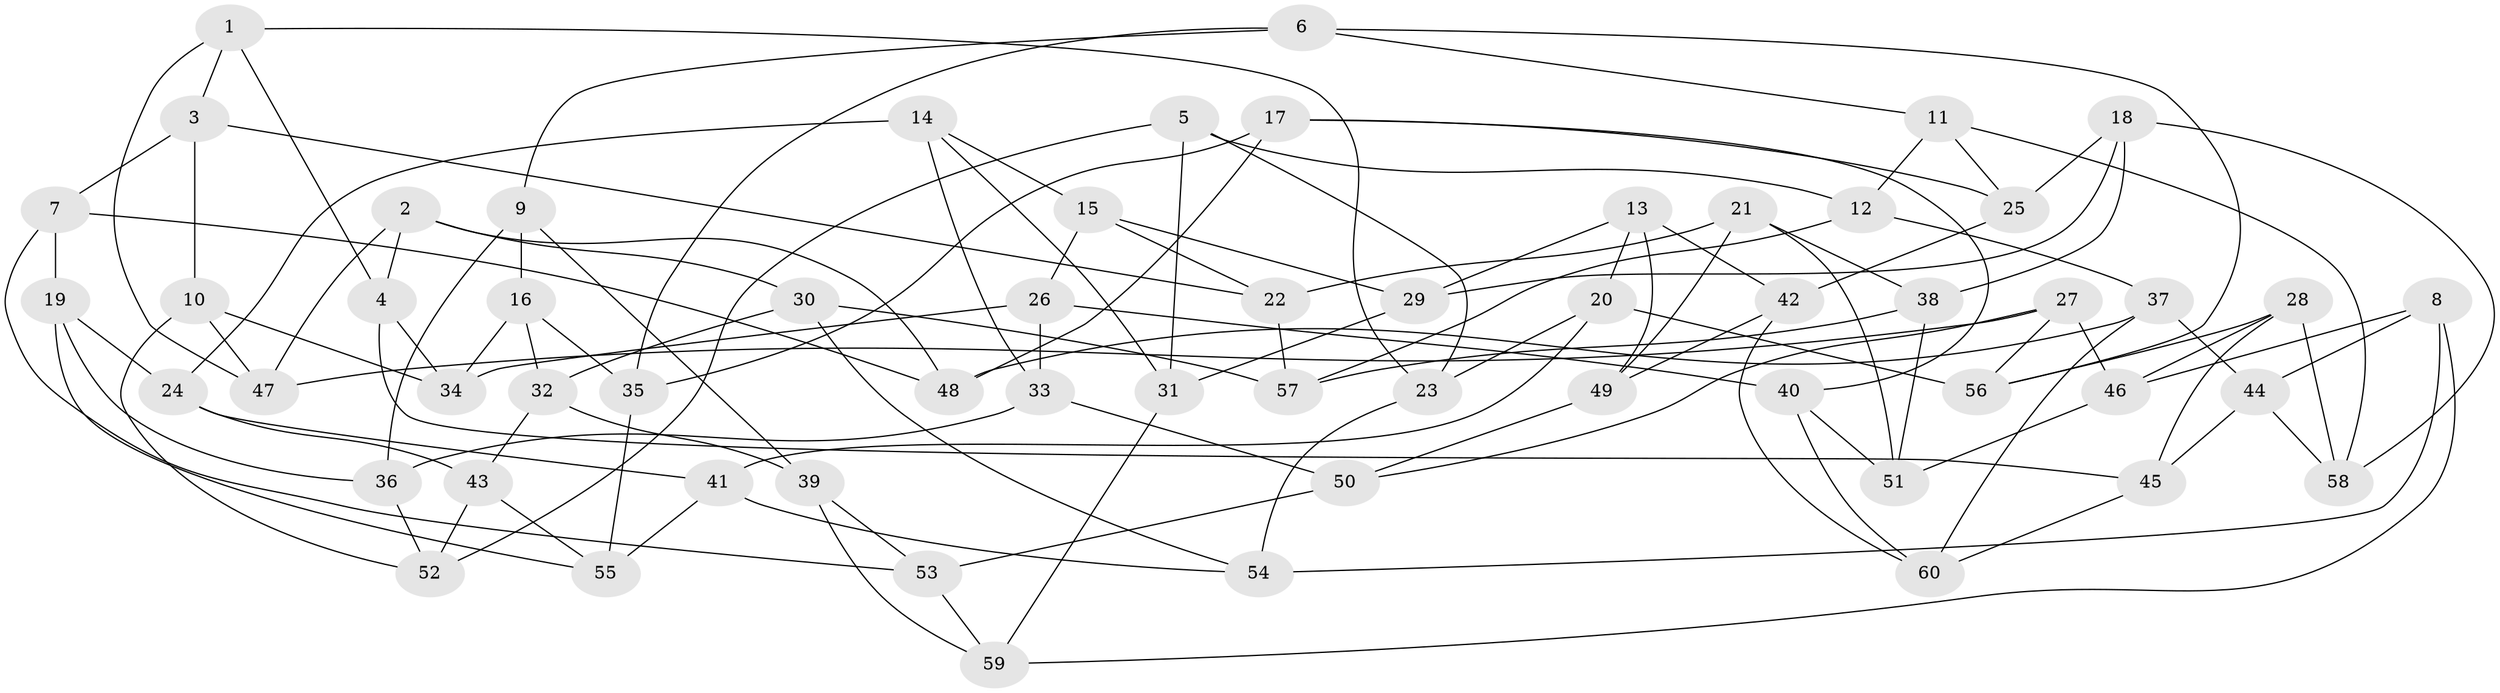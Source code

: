 // coarse degree distribution, {5: 0.08333333333333333, 8: 0.16666666666666666, 4: 0.25, 9: 0.125, 7: 0.08333333333333333, 3: 0.20833333333333334, 2: 0.041666666666666664, 6: 0.041666666666666664}
// Generated by graph-tools (version 1.1) at 2025/53/03/04/25 22:53:48]
// undirected, 60 vertices, 120 edges
graph export_dot {
  node [color=gray90,style=filled];
  1;
  2;
  3;
  4;
  5;
  6;
  7;
  8;
  9;
  10;
  11;
  12;
  13;
  14;
  15;
  16;
  17;
  18;
  19;
  20;
  21;
  22;
  23;
  24;
  25;
  26;
  27;
  28;
  29;
  30;
  31;
  32;
  33;
  34;
  35;
  36;
  37;
  38;
  39;
  40;
  41;
  42;
  43;
  44;
  45;
  46;
  47;
  48;
  49;
  50;
  51;
  52;
  53;
  54;
  55;
  56;
  57;
  58;
  59;
  60;
  1 -- 4;
  1 -- 23;
  1 -- 3;
  1 -- 47;
  2 -- 4;
  2 -- 47;
  2 -- 48;
  2 -- 30;
  3 -- 22;
  3 -- 7;
  3 -- 10;
  4 -- 45;
  4 -- 34;
  5 -- 31;
  5 -- 12;
  5 -- 23;
  5 -- 52;
  6 -- 9;
  6 -- 11;
  6 -- 56;
  6 -- 35;
  7 -- 19;
  7 -- 48;
  7 -- 53;
  8 -- 59;
  8 -- 46;
  8 -- 54;
  8 -- 44;
  9 -- 39;
  9 -- 16;
  9 -- 36;
  10 -- 34;
  10 -- 47;
  10 -- 52;
  11 -- 25;
  11 -- 58;
  11 -- 12;
  12 -- 57;
  12 -- 37;
  13 -- 49;
  13 -- 20;
  13 -- 29;
  13 -- 42;
  14 -- 31;
  14 -- 15;
  14 -- 33;
  14 -- 24;
  15 -- 29;
  15 -- 26;
  15 -- 22;
  16 -- 35;
  16 -- 32;
  16 -- 34;
  17 -- 40;
  17 -- 35;
  17 -- 25;
  17 -- 48;
  18 -- 29;
  18 -- 38;
  18 -- 58;
  18 -- 25;
  19 -- 24;
  19 -- 55;
  19 -- 36;
  20 -- 41;
  20 -- 56;
  20 -- 23;
  21 -- 49;
  21 -- 51;
  21 -- 22;
  21 -- 38;
  22 -- 57;
  23 -- 54;
  24 -- 43;
  24 -- 41;
  25 -- 42;
  26 -- 34;
  26 -- 40;
  26 -- 33;
  27 -- 47;
  27 -- 56;
  27 -- 50;
  27 -- 46;
  28 -- 46;
  28 -- 56;
  28 -- 58;
  28 -- 45;
  29 -- 31;
  30 -- 32;
  30 -- 54;
  30 -- 57;
  31 -- 59;
  32 -- 39;
  32 -- 43;
  33 -- 36;
  33 -- 50;
  35 -- 55;
  36 -- 52;
  37 -- 48;
  37 -- 44;
  37 -- 60;
  38 -- 51;
  38 -- 57;
  39 -- 59;
  39 -- 53;
  40 -- 51;
  40 -- 60;
  41 -- 55;
  41 -- 54;
  42 -- 60;
  42 -- 49;
  43 -- 52;
  43 -- 55;
  44 -- 45;
  44 -- 58;
  45 -- 60;
  46 -- 51;
  49 -- 50;
  50 -- 53;
  53 -- 59;
}
